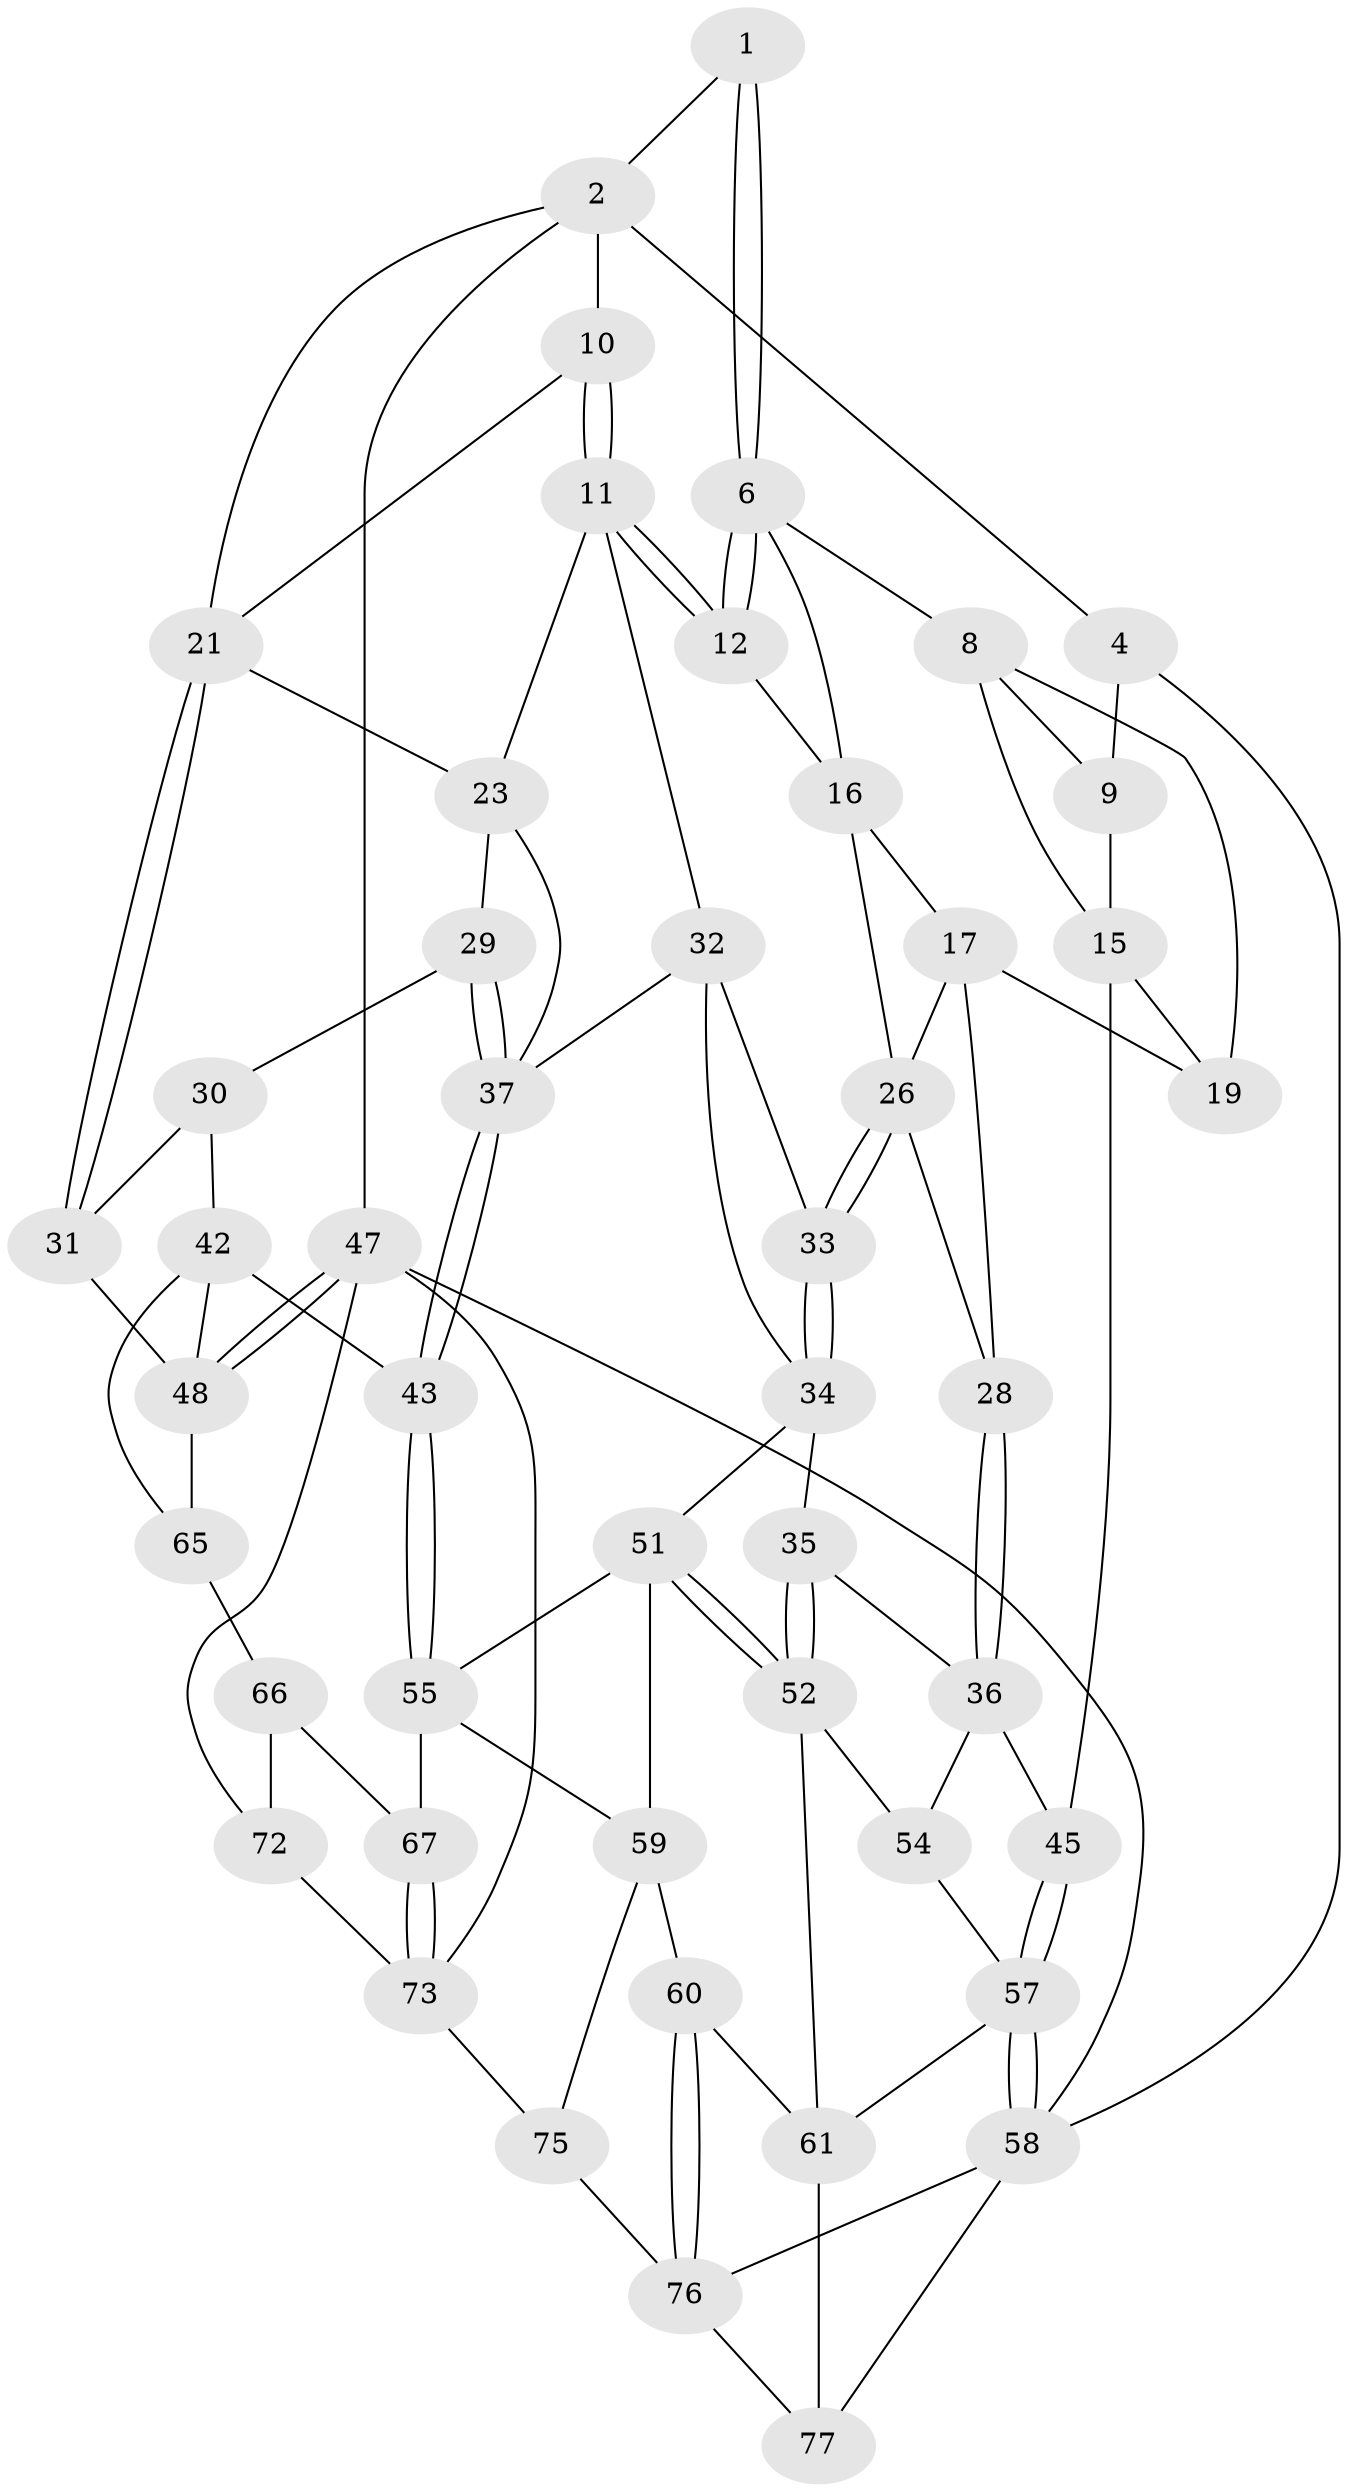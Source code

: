 // Generated by graph-tools (version 1.1) at 2025/24/03/03/25 07:24:33]
// undirected, 48 vertices, 104 edges
graph export_dot {
graph [start="1"]
  node [color=gray90,style=filled];
  1 [pos="+0.296297246249628+0"];
  2 [pos="+0.5838342403725367+0",super="+3"];
  4 [pos="+0+0",super="+5"];
  6 [pos="+0.2888680154928537+0.04359859296850104",super="+7"];
  8 [pos="+0.09774636365246746+0.08663024173244234",super="+14"];
  9 [pos="+0.09476171663752174+0.06483363984243434",super="+13"];
  10 [pos="+0.5726038767902928+0.08887971799121971"];
  11 [pos="+0.4713448451343239+0.19844900118808984",super="+25"];
  12 [pos="+0.35694882822144636+0.1763085204205185"];
  15 [pos="+0+0",super="+46"];
  16 [pos="+0.1447962172855849+0.17477639620929522",super="+20"];
  17 [pos="+0.13114448114972724+0.19542813910314855",super="+18"];
  19 [pos="+0+0.2694657389662895"];
  21 [pos="+1+0",super="+22"];
  23 [pos="+0.719182945429673+0.22767186980239656",super="+24"];
  26 [pos="+0.29461649938538487+0.2536273669649065",super="+27"];
  28 [pos="+0.13055352507015416+0.3589635683231522"];
  29 [pos="+0.7692988029303963+0.28884212880158966"];
  30 [pos="+0.8306373711443629+0.3020196562699838",super="+41"];
  31 [pos="+1+0",super="+50"];
  32 [pos="+0.4150675802497579+0.3644356529316612",super="+39"];
  33 [pos="+0.2746426842807666+0.33201857668437257"];
  34 [pos="+0.22804721564606292+0.4085076453924776",super="+40"];
  35 [pos="+0.22681862587840151+0.40912674217638145"];
  36 [pos="+0.19156965664442532+0.4146028840761701",super="+44"];
  37 [pos="+0.6004724392123135+0.4222642869951913",super="+38"];
  42 [pos="+0.7887774390495575+0.5570183509542589",super="+63"];
  43 [pos="+0.6485637749225553+0.5633411733475308"];
  45 [pos="+0+0.6770071879080299"];
  47 [pos="+1+1",super="+79"];
  48 [pos="+1+0.7190235434432868",super="+49"];
  51 [pos="+0.39690536707516894+0.5224192385444103",super="+56"];
  52 [pos="+0.29269505199245976+0.6042210785223046",super="+53"];
  54 [pos="+0.21503339140362338+0.6203266872786699"];
  55 [pos="+0.638408352881122+0.576462062882042",super="+68"];
  57 [pos="+0+0.8560998133207052",super="+62"];
  58 [pos="+0+1",super="+80"];
  59 [pos="+0.3680868074583774+0.751646829643551",super="+69"];
  60 [pos="+0.36335681697958455+0.7536506009683093"];
  61 [pos="+0.29240542701307787+0.6538544866008138",super="+64"];
  65 [pos="+0.8452975887325996+0.6420431072083391",super="+70"];
  66 [pos="+0.8303676472832512+0.7583542031576507",super="+71"];
  67 [pos="+0.8071651581525541+0.7746967668396444"];
  72 [pos="+0.9311768819286415+0.8341184014840742"];
  73 [pos="+0.7615317912117187+1",super="+74"];
  75 [pos="+0.630518648998076+1"];
  76 [pos="+0.3450241323261763+0.7908647017443232",super="+78"];
  77 [pos="+0.27661944735783883+0.8251959390517839"];
  1 -- 2;
  1 -- 6;
  1 -- 6;
  2 -- 10;
  2 -- 4;
  2 -- 21;
  2 -- 47;
  4 -- 58;
  4 -- 9 [weight=2];
  6 -- 12;
  6 -- 12;
  6 -- 8;
  6 -- 16;
  8 -- 9;
  8 -- 19;
  8 -- 15;
  9 -- 15;
  10 -- 11;
  10 -- 11;
  10 -- 21;
  11 -- 12;
  11 -- 12;
  11 -- 32;
  11 -- 23;
  12 -- 16;
  15 -- 19;
  15 -- 45;
  16 -- 17;
  16 -- 26;
  17 -- 26;
  17 -- 19;
  17 -- 28;
  21 -- 31;
  21 -- 31;
  21 -- 23;
  23 -- 29;
  23 -- 37;
  26 -- 33;
  26 -- 33;
  26 -- 28;
  28 -- 36;
  28 -- 36;
  29 -- 30;
  29 -- 37;
  29 -- 37;
  30 -- 31 [weight=2];
  30 -- 42;
  31 -- 48;
  32 -- 33;
  32 -- 34;
  32 -- 37;
  33 -- 34;
  33 -- 34;
  34 -- 35;
  34 -- 51;
  35 -- 36;
  35 -- 52;
  35 -- 52;
  36 -- 45;
  36 -- 54;
  37 -- 43;
  37 -- 43;
  42 -- 43;
  42 -- 65;
  42 -- 48;
  43 -- 55;
  43 -- 55;
  45 -- 57;
  45 -- 57;
  47 -- 48;
  47 -- 48;
  47 -- 58;
  47 -- 72;
  47 -- 73;
  48 -- 65;
  51 -- 52;
  51 -- 52;
  51 -- 59;
  51 -- 55;
  52 -- 61;
  52 -- 54;
  54 -- 57;
  55 -- 67;
  55 -- 59;
  57 -- 58;
  57 -- 58;
  57 -- 61;
  58 -- 76;
  58 -- 77;
  59 -- 60;
  59 -- 75;
  60 -- 61;
  60 -- 76;
  60 -- 76;
  61 -- 77;
  65 -- 66 [weight=2];
  66 -- 67;
  66 -- 72;
  67 -- 73;
  67 -- 73;
  72 -- 73;
  73 -- 75;
  75 -- 76;
  76 -- 77;
}
